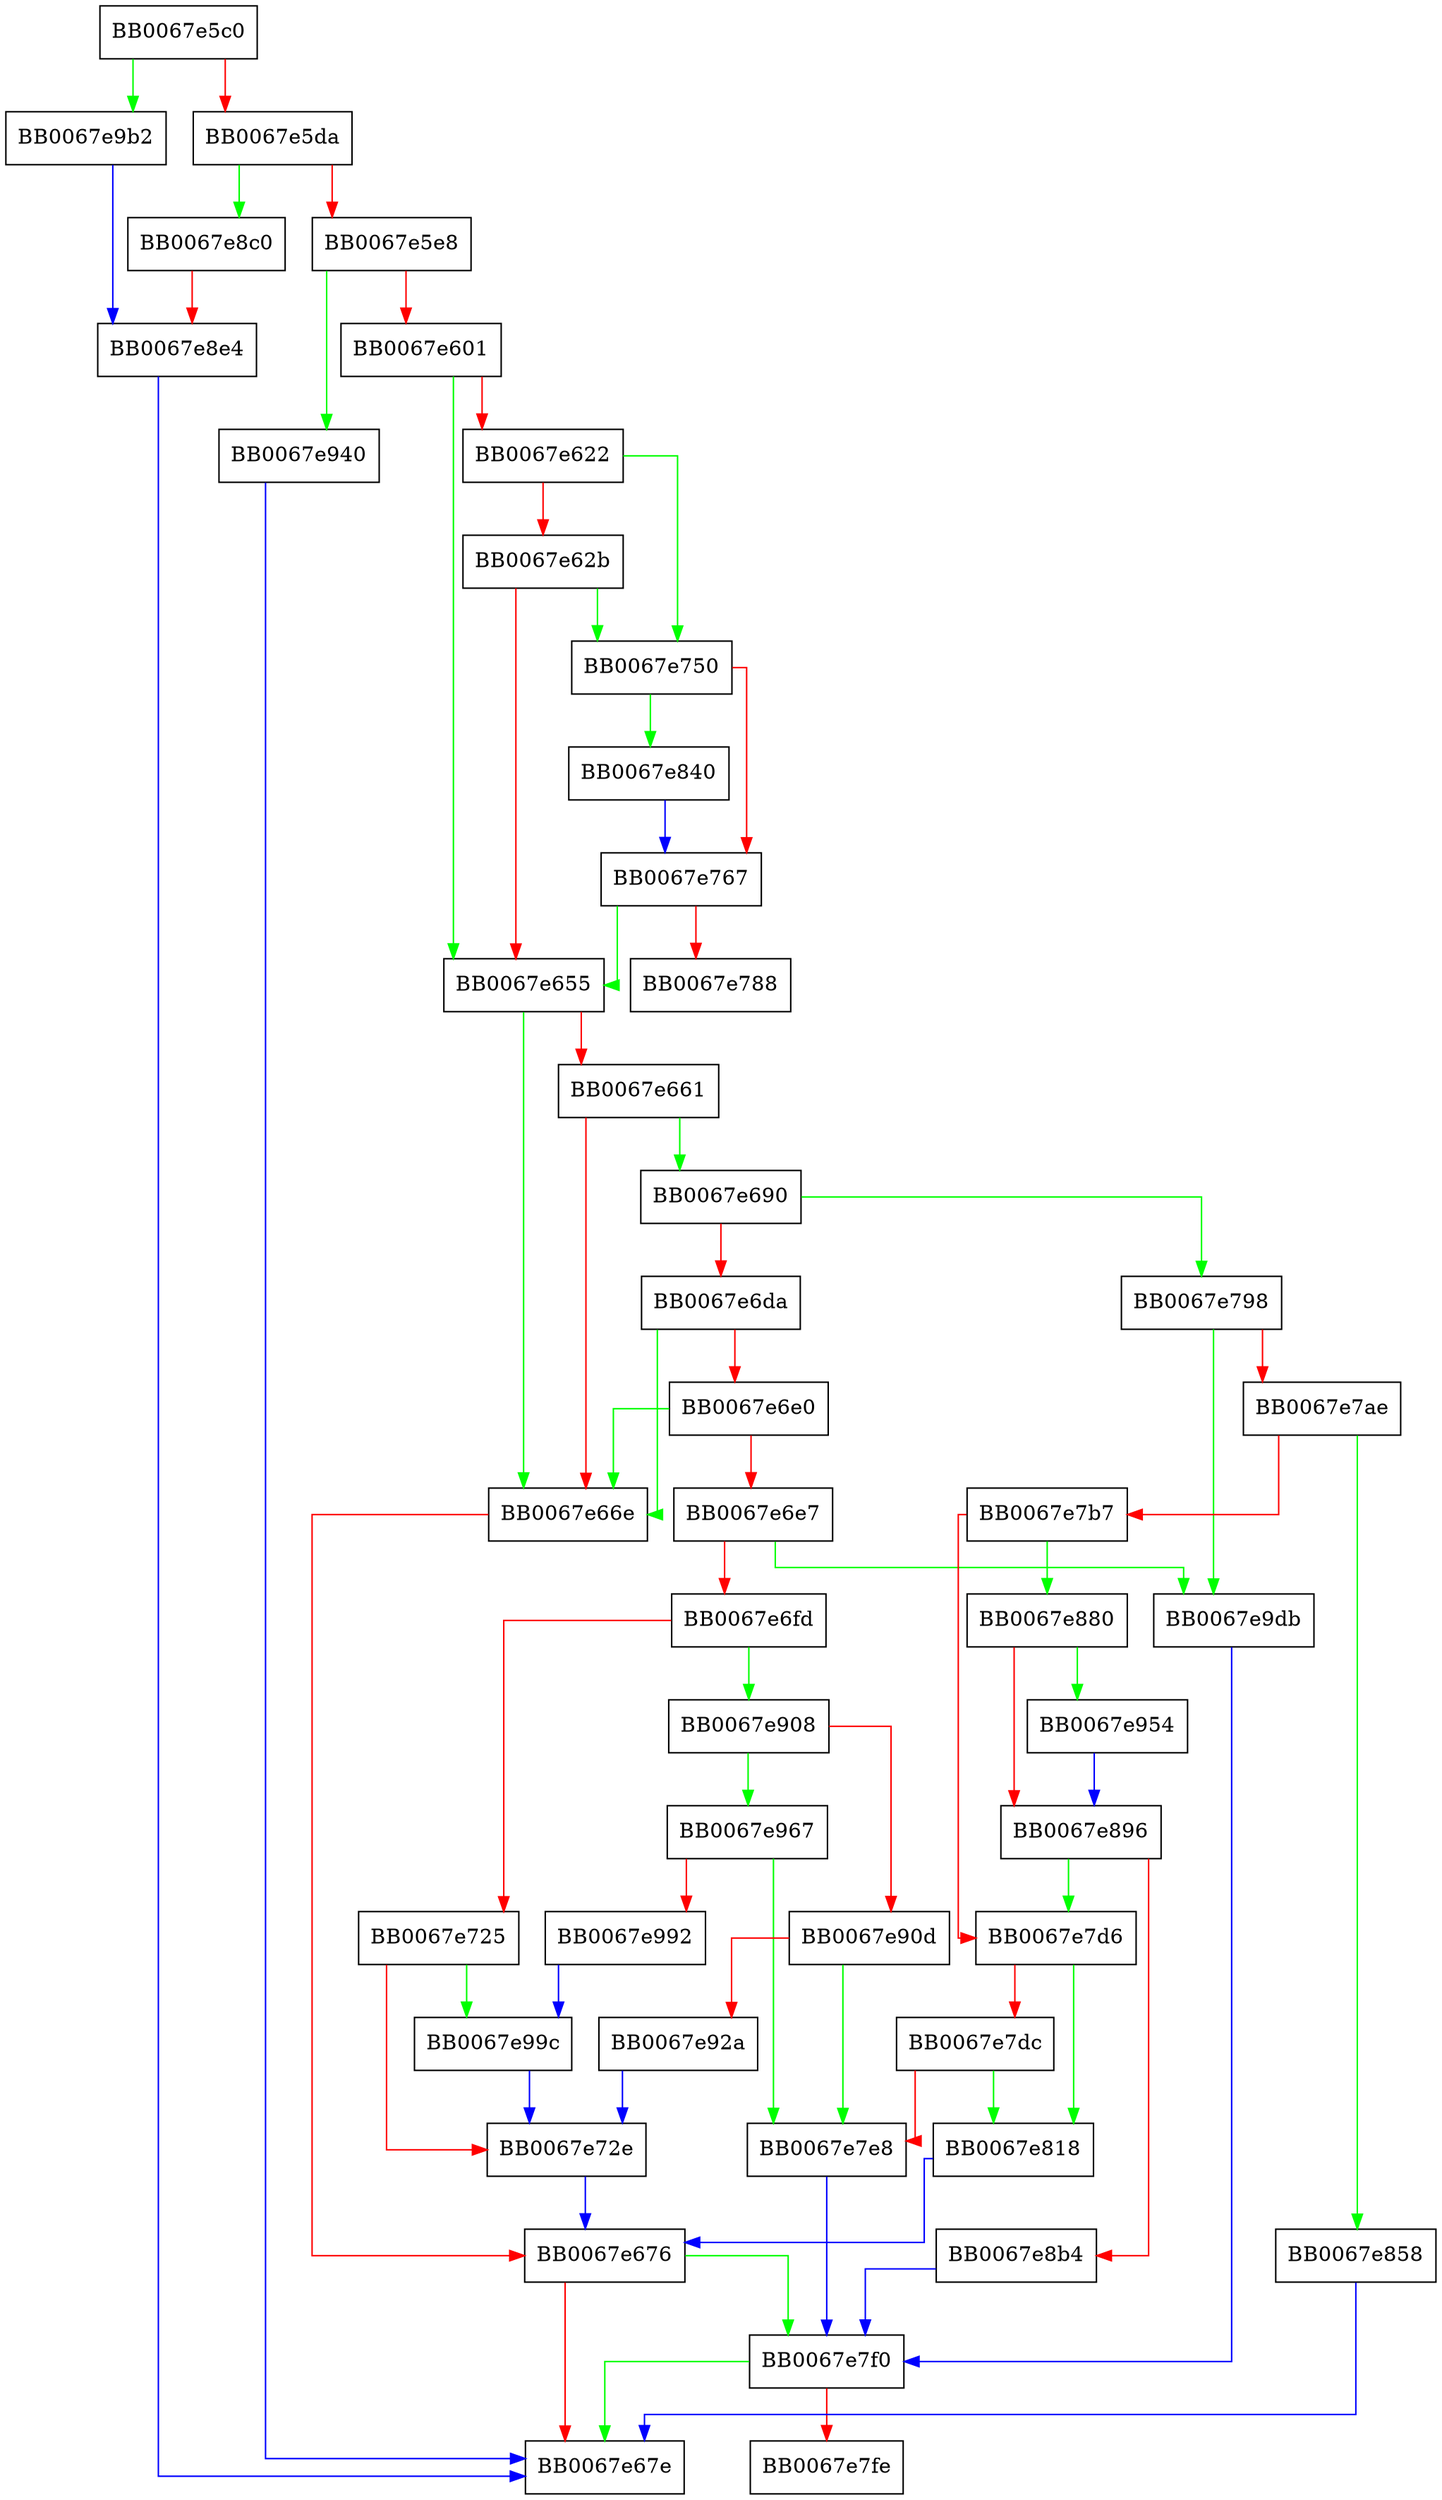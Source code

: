 digraph x509_verify_x509 {
  node [shape="box"];
  graph [splines=ortho];
  BB0067e5c0 -> BB0067e9b2 [color="green"];
  BB0067e5c0 -> BB0067e5da [color="red"];
  BB0067e5da -> BB0067e8c0 [color="green"];
  BB0067e5da -> BB0067e5e8 [color="red"];
  BB0067e5e8 -> BB0067e940 [color="green"];
  BB0067e5e8 -> BB0067e601 [color="red"];
  BB0067e601 -> BB0067e655 [color="green"];
  BB0067e601 -> BB0067e622 [color="red"];
  BB0067e622 -> BB0067e750 [color="green"];
  BB0067e622 -> BB0067e62b [color="red"];
  BB0067e62b -> BB0067e750 [color="green"];
  BB0067e62b -> BB0067e655 [color="red"];
  BB0067e655 -> BB0067e66e [color="green"];
  BB0067e655 -> BB0067e661 [color="red"];
  BB0067e661 -> BB0067e690 [color="green"];
  BB0067e661 -> BB0067e66e [color="red"];
  BB0067e66e -> BB0067e676 [color="red"];
  BB0067e676 -> BB0067e7f0 [color="green"];
  BB0067e676 -> BB0067e67e [color="red"];
  BB0067e690 -> BB0067e798 [color="green"];
  BB0067e690 -> BB0067e6da [color="red"];
  BB0067e6da -> BB0067e66e [color="green"];
  BB0067e6da -> BB0067e6e0 [color="red"];
  BB0067e6e0 -> BB0067e66e [color="green"];
  BB0067e6e0 -> BB0067e6e7 [color="red"];
  BB0067e6e7 -> BB0067e9db [color="green"];
  BB0067e6e7 -> BB0067e6fd [color="red"];
  BB0067e6fd -> BB0067e908 [color="green"];
  BB0067e6fd -> BB0067e725 [color="red"];
  BB0067e725 -> BB0067e99c [color="green"];
  BB0067e725 -> BB0067e72e [color="red"];
  BB0067e72e -> BB0067e676 [color="blue"];
  BB0067e750 -> BB0067e840 [color="green"];
  BB0067e750 -> BB0067e767 [color="red"];
  BB0067e767 -> BB0067e655 [color="green"];
  BB0067e767 -> BB0067e788 [color="red"];
  BB0067e798 -> BB0067e9db [color="green"];
  BB0067e798 -> BB0067e7ae [color="red"];
  BB0067e7ae -> BB0067e858 [color="green"];
  BB0067e7ae -> BB0067e7b7 [color="red"];
  BB0067e7b7 -> BB0067e880 [color="green"];
  BB0067e7b7 -> BB0067e7d6 [color="red"];
  BB0067e7d6 -> BB0067e818 [color="green"];
  BB0067e7d6 -> BB0067e7dc [color="red"];
  BB0067e7dc -> BB0067e818 [color="green"];
  BB0067e7dc -> BB0067e7e8 [color="red"];
  BB0067e7e8 -> BB0067e7f0 [color="blue"];
  BB0067e7f0 -> BB0067e67e [color="green"];
  BB0067e7f0 -> BB0067e7fe [color="red"];
  BB0067e818 -> BB0067e676 [color="blue"];
  BB0067e840 -> BB0067e767 [color="blue"];
  BB0067e858 -> BB0067e67e [color="blue"];
  BB0067e880 -> BB0067e954 [color="green"];
  BB0067e880 -> BB0067e896 [color="red"];
  BB0067e896 -> BB0067e7d6 [color="green"];
  BB0067e896 -> BB0067e8b4 [color="red"];
  BB0067e8b4 -> BB0067e7f0 [color="blue"];
  BB0067e8c0 -> BB0067e8e4 [color="red"];
  BB0067e8e4 -> BB0067e67e [color="blue"];
  BB0067e908 -> BB0067e967 [color="green"];
  BB0067e908 -> BB0067e90d [color="red"];
  BB0067e90d -> BB0067e7e8 [color="green"];
  BB0067e90d -> BB0067e92a [color="red"];
  BB0067e92a -> BB0067e72e [color="blue"];
  BB0067e940 -> BB0067e67e [color="blue"];
  BB0067e954 -> BB0067e896 [color="blue"];
  BB0067e967 -> BB0067e7e8 [color="green"];
  BB0067e967 -> BB0067e992 [color="red"];
  BB0067e992 -> BB0067e99c [color="blue"];
  BB0067e99c -> BB0067e72e [color="blue"];
  BB0067e9b2 -> BB0067e8e4 [color="blue"];
  BB0067e9db -> BB0067e7f0 [color="blue"];
}